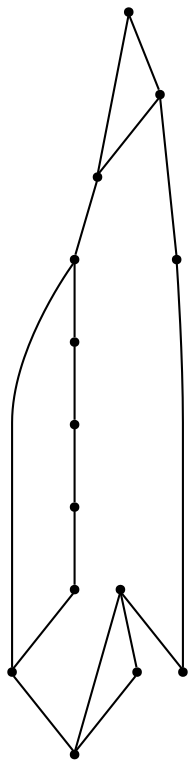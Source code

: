 graph {
  node [shape=point,comment="{\"directed\":false,\"doi\":\"10.1007/978-3-642-00219-9_40\",\"figure\":\"8 (5)\"}"]

  v0 [pos="897.7926336332808,875.4819009260694"]
  v1 [pos="942.9512067573014,776.3208834561431"]
  v2 [pos="870.7725266123927,929.6266692421649"]
  v3 [pos="870.7725266123927,875.4819009260693"]
  v4 [pos="857.2624890083491,875.4819009260693"]
  v5 [pos="816.7323443834172,875.4819009260693"]
  v6 [pos="852.7591325360675,925.1250252463597"]
  v7 [pos="843.7524514043054,907.1184492631388"]
  v8 [pos="830.2423978938613,907.1184492631388"]
  v9 [pos="816.7323443834172,925.1250252463597"]
  v10 [pos="803.0972188461658,875.4819009260693"]
  v11 [pos="785.0838088634401,929.6266692421649"]
  v12 [pos="771.573755352996,875.4819009260693"]
  v13 [pos="744.5536801449088,776.3208834561431"]

  v0 -- v1 [id="-1",pos="897.7926336332808,875.4819009260694 942.9512067573014,776.3208834561431 942.9512067573014,776.3208834561431 942.9512067573014,776.3208834561431"]
  v13 -- v1 [id="-2",pos="744.5536801449088,776.3208834561431 942.9512067573014,776.3208834561431 942.9512067573014,776.3208834561431 942.9512067573014,776.3208834561431"]
  v12 -- v10 [id="-3",pos="771.573755352996,875.4819009260693 803.0972188461658,875.4819009260693 803.0972188461658,875.4819009260693 803.0972188461658,875.4819009260693"]
  v12 -- v13 [id="-4",pos="771.573755352996,875.4819009260693 744.5536801449088,776.3208834561431 744.5536801449088,776.3208834561431 744.5536801449088,776.3208834561431"]
  v10 -- v5 [id="-6",pos="803.0972188461658,875.4819009260693 816.7323443834172,875.4819009260693 816.7323443834172,875.4819009260693 816.7323443834172,875.4819009260693"]
  v5 -- v4 [id="-7",pos="816.7323443834172,875.4819009260693 857.2624890083491,875.4819009260693 857.2624890083491,875.4819009260693 857.2624890083491,875.4819009260693"]
  v4 -- v3 [id="-8",pos="857.2624890083491,875.4819009260693 870.7725266123927,875.4819009260693 870.7725266123927,875.4819009260693 870.7725266123927,875.4819009260693"]
  v3 -- v0 [id="-9",pos="870.7725266123927,875.4819009260693 897.7926336332808,875.4819009260694 897.7926336332808,875.4819009260694 897.7926336332808,875.4819009260694"]
  v11 -- v12 [id="-10",pos="785.0838088634401,929.6266692421649 771.573755352996,875.4819009260693 771.573755352996,875.4819009260693 771.573755352996,875.4819009260693"]
  v11 -- v10 [id="-11",pos="785.0838088634401,929.6266692421649 803.0972188461658,875.4819009260693 803.0972188461658,875.4819009260693 803.0972188461658,875.4819009260693"]
  v9 -- v8 [id="-13",pos="816.7323443834172,925.1250252463597 830.2423978938613,907.1184492631388 830.2423978938613,907.1184492631388 830.2423978938613,907.1184492631388"]
  v5 -- v9 [id="-14",pos="816.7323443834172,875.4819009260693 816.7323443834172,925.1250252463597 816.7323443834172,925.1250252463597 816.7323443834172,925.1250252463597"]
  v8 -- v7 [id="-15",pos="830.2423978938613,907.1184492631388 843.7524514043054,907.1184492631388 843.7524514043054,907.1184492631388 843.7524514043054,907.1184492631388"]
  v7 -- v6 [id="-16",pos="843.7524514043054,907.1184492631388 852.7591325360675,925.1250252463597 852.7591325360675,925.1250252463597 852.7591325360675,925.1250252463597"]
  v6 -- v4 [id="-17",pos="852.7591325360675,925.1250252463597 857.2624890083491,875.4819009260693 857.2624890083491,875.4819009260693 857.2624890083491,875.4819009260693"]
  v2 -- v3 [id="-19",pos="870.7725266123927,929.6266692421649 870.7725266123927,875.4819009260693 870.7725266123927,875.4819009260693 870.7725266123927,875.4819009260693"]
  v0 -- v2 [id="-21",pos="897.7926336332808,875.4819009260694 870.7725266123927,929.6266692421649 870.7725266123927,929.6266692421649 870.7725266123927,929.6266692421649"]
}